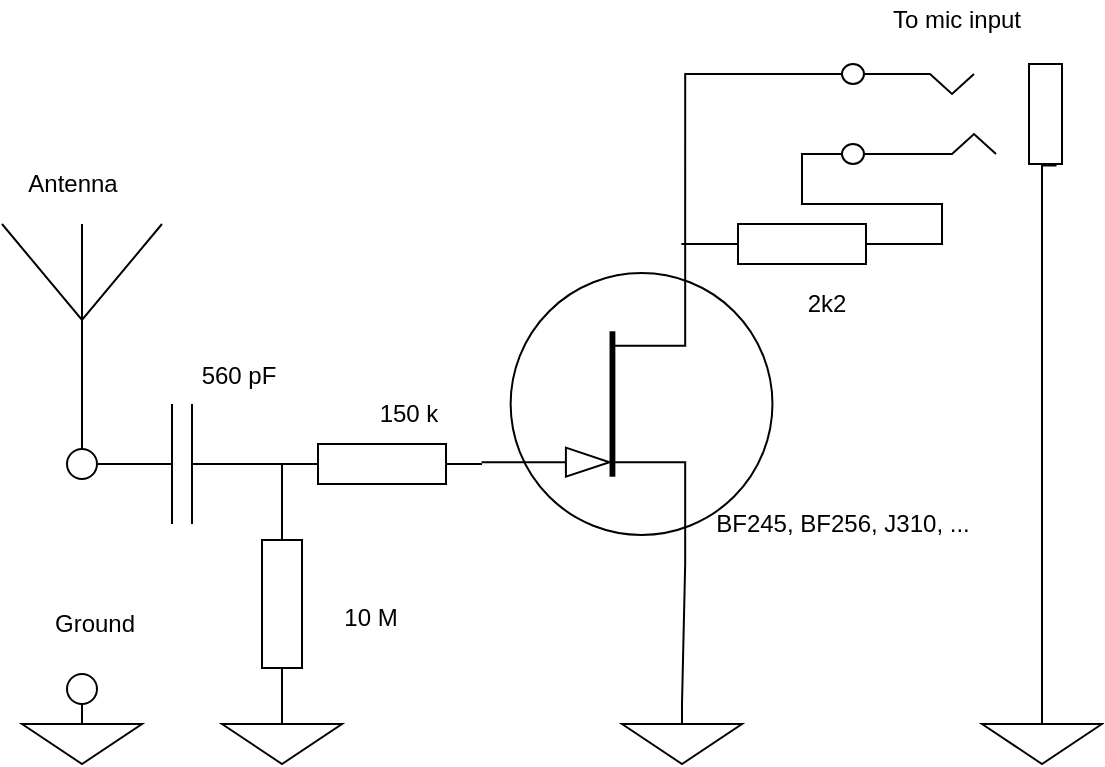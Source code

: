 <mxfile version="12.5.8" type="device"><diagram id="_d33YjvHTJrxP_oSetMk" name="Page-1"><mxGraphModel dx="1502" dy="623" grid="1" gridSize="10" guides="1" tooltips="1" connect="1" arrows="1" fold="1" page="1" pageScale="1" pageWidth="850" pageHeight="1100" math="0" shadow="0"><root><mxCell id="0"/><mxCell id="1" parent="0"/><mxCell id="pq9K8I4cRDn31zs5IKB0-3" style="edgeStyle=orthogonalEdgeStyle;rounded=0;orthogonalLoop=1;jettySize=auto;html=1;exitX=0.7;exitY=1;exitDx=0;exitDy=0;exitPerimeter=0;entryX=0.5;entryY=0;entryDx=0;entryDy=0;entryPerimeter=0;strokeColor=none;endArrow=none;endFill=0;" edge="1" parent="1" source="pq9K8I4cRDn31zs5IKB0-1" target="pq9K8I4cRDn31zs5IKB0-2"><mxGeometry relative="1" as="geometry"/></mxCell><mxCell id="pq9K8I4cRDn31zs5IKB0-4" style="edgeStyle=none;rounded=0;orthogonalLoop=1;jettySize=auto;html=1;exitX=0.7;exitY=1;exitDx=0;exitDy=0;exitPerimeter=0;entryX=0.5;entryY=0;entryDx=0;entryDy=0;entryPerimeter=0;endArrow=none;endFill=0;" edge="1" parent="1" source="pq9K8I4cRDn31zs5IKB0-1" target="pq9K8I4cRDn31zs5IKB0-2"><mxGeometry relative="1" as="geometry"/></mxCell><mxCell id="pq9K8I4cRDn31zs5IKB0-8" style="edgeStyle=orthogonalEdgeStyle;rounded=0;orthogonalLoop=1;jettySize=auto;html=1;exitX=0.7;exitY=0;exitDx=0;exitDy=0;exitPerimeter=0;entryX=1;entryY=0.9;entryDx=0;entryDy=0;entryPerimeter=0;endArrow=none;endFill=0;" edge="1" parent="1" source="pq9K8I4cRDn31zs5IKB0-1" target="pq9K8I4cRDn31zs5IKB0-5"><mxGeometry relative="1" as="geometry"/></mxCell><mxCell id="pq9K8I4cRDn31zs5IKB0-1" value="" style="verticalLabelPosition=bottom;shadow=0;dashed=0;align=center;html=1;verticalAlign=top;shape=mxgraph.electrical.transistors.n-channel_jfet_1;" vertex="1" parent="1"><mxGeometry x="100" y="170" width="305" height="160" as="geometry"/></mxCell><mxCell id="pq9K8I4cRDn31zs5IKB0-2" value="" style="pointerEvents=1;verticalLabelPosition=bottom;shadow=0;dashed=0;align=center;html=1;verticalAlign=top;shape=mxgraph.electrical.signal_sources.signal_ground;" vertex="1" parent="1"><mxGeometry x="250" y="400" width="60" height="30" as="geometry"/></mxCell><mxCell id="pq9K8I4cRDn31zs5IKB0-15" style="edgeStyle=orthogonalEdgeStyle;rounded=0;orthogonalLoop=1;jettySize=auto;html=1;exitX=1;exitY=0.1;exitDx=0;exitDy=0;exitPerimeter=0;entryX=0;entryY=0.5;entryDx=0;entryDy=0;entryPerimeter=0;endArrow=none;endFill=0;" edge="1" parent="1" source="pq9K8I4cRDn31zs5IKB0-5" target="pq9K8I4cRDn31zs5IKB0-14"><mxGeometry relative="1" as="geometry"/></mxCell><mxCell id="pq9K8I4cRDn31zs5IKB0-5" value="" style="pointerEvents=1;verticalLabelPosition=bottom;shadow=0;dashed=0;align=center;html=1;verticalAlign=top;shape=mxgraph.electrical.miscellaneous.3_conductor_jack;rotation=-180;" vertex="1" parent="1"><mxGeometry x="360" y="80" width="110" height="50" as="geometry"/></mxCell><mxCell id="pq9K8I4cRDn31zs5IKB0-7" style="edgeStyle=orthogonalEdgeStyle;rounded=0;orthogonalLoop=1;jettySize=auto;html=1;exitX=0.5;exitY=0;exitDx=0;exitDy=0;exitPerimeter=0;entryX=0.025;entryY=-0.014;entryDx=0;entryDy=0;entryPerimeter=0;endArrow=none;endFill=0;" edge="1" parent="1" source="pq9K8I4cRDn31zs5IKB0-6" target="pq9K8I4cRDn31zs5IKB0-5"><mxGeometry relative="1" as="geometry"><Array as="points"><mxPoint x="460" y="131"/></Array></mxGeometry></mxCell><mxCell id="pq9K8I4cRDn31zs5IKB0-6" value="" style="pointerEvents=1;verticalLabelPosition=bottom;shadow=0;dashed=0;align=center;html=1;verticalAlign=top;shape=mxgraph.electrical.signal_sources.signal_ground;" vertex="1" parent="1"><mxGeometry x="430" y="400" width="60" height="30" as="geometry"/></mxCell><mxCell id="pq9K8I4cRDn31zs5IKB0-13" style="edgeStyle=orthogonalEdgeStyle;rounded=0;orthogonalLoop=1;jettySize=auto;html=1;exitX=0;exitY=0.5;exitDx=0;exitDy=0;exitPerimeter=0;entryX=1;entryY=0.5;entryDx=0;entryDy=0;entryPerimeter=0;endArrow=none;endFill=0;" edge="1" parent="1" source="pq9K8I4cRDn31zs5IKB0-9" target="pq9K8I4cRDn31zs5IKB0-10"><mxGeometry relative="1" as="geometry"/></mxCell><mxCell id="pq9K8I4cRDn31zs5IKB0-9" value="" style="pointerEvents=1;verticalLabelPosition=bottom;shadow=0;dashed=0;align=center;html=1;verticalAlign=top;shape=mxgraph.electrical.resistors.resistor_1;" vertex="1" parent="1"><mxGeometry x="80" y="270" width="100" height="20" as="geometry"/></mxCell><mxCell id="pq9K8I4cRDn31zs5IKB0-10" value="" style="pointerEvents=1;verticalLabelPosition=bottom;shadow=0;dashed=0;align=center;html=1;verticalAlign=top;shape=mxgraph.electrical.resistors.resistor_1;rotation=-90;" vertex="1" parent="1"><mxGeometry x="30" y="340" width="100" height="20" as="geometry"/></mxCell><mxCell id="pq9K8I4cRDn31zs5IKB0-11" value="" style="pointerEvents=1;verticalLabelPosition=bottom;shadow=0;dashed=0;align=center;html=1;verticalAlign=top;shape=mxgraph.electrical.signal_sources.signal_ground;" vertex="1" parent="1"><mxGeometry x="50" y="400" width="60" height="30" as="geometry"/></mxCell><mxCell id="pq9K8I4cRDn31zs5IKB0-16" style="edgeStyle=orthogonalEdgeStyle;rounded=0;orthogonalLoop=1;jettySize=auto;html=1;exitX=1;exitY=0.5;exitDx=0;exitDy=0;exitPerimeter=0;endArrow=none;endFill=0;" edge="1" parent="1" source="pq9K8I4cRDn31zs5IKB0-14"><mxGeometry relative="1" as="geometry"><mxPoint x="279.667" y="170.333" as="targetPoint"/></mxGeometry></mxCell><mxCell id="pq9K8I4cRDn31zs5IKB0-14" value="" style="pointerEvents=1;verticalLabelPosition=bottom;shadow=0;dashed=0;align=center;html=1;verticalAlign=top;shape=mxgraph.electrical.resistors.resistor_1;rotation=-180;" vertex="1" parent="1"><mxGeometry x="290" y="160" width="100" height="20" as="geometry"/></mxCell><mxCell id="pq9K8I4cRDn31zs5IKB0-17" value="" style="pointerEvents=1;verticalLabelPosition=bottom;shadow=0;dashed=0;align=center;html=1;verticalAlign=top;shape=mxgraph.electrical.signal_sources.signal_ground;" vertex="1" parent="1"><mxGeometry x="-50" y="400" width="60" height="30" as="geometry"/></mxCell><mxCell id="pq9K8I4cRDn31zs5IKB0-18" value="" style="verticalLabelPosition=bottom;shadow=0;dashed=0;align=center;html=1;verticalAlign=top;shape=mxgraph.electrical.radio.aerial_-_antenna_1;" vertex="1" parent="1"><mxGeometry x="-60" y="160" width="80" height="120" as="geometry"/></mxCell><mxCell id="pq9K8I4cRDn31zs5IKB0-20" value="" style="pointerEvents=1;verticalLabelPosition=bottom;shadow=0;dashed=0;align=center;html=1;verticalAlign=top;shape=mxgraph.electrical.capacitors.capacitor_1;" vertex="1" parent="1"><mxGeometry x="-20" y="250" width="100" height="60" as="geometry"/></mxCell><mxCell id="pq9K8I4cRDn31zs5IKB0-21" value="" style="verticalLabelPosition=bottom;shadow=0;dashed=0;align=center;html=1;verticalAlign=top;strokeWidth=1;shape=ellipse;perimeter=ellipsePerimeter;" vertex="1" parent="1"><mxGeometry x="-27.5" y="272.5" width="15" height="15" as="geometry"/></mxCell><mxCell id="pq9K8I4cRDn31zs5IKB0-22" value="" style="verticalLabelPosition=bottom;shadow=0;dashed=0;align=center;html=1;verticalAlign=top;strokeWidth=1;shape=ellipse;perimeter=ellipsePerimeter;" vertex="1" parent="1"><mxGeometry x="-27.5" y="385" width="15" height="15" as="geometry"/></mxCell><mxCell id="pq9K8I4cRDn31zs5IKB0-23" value="BF245, BF256, J310, ..." style="text;html=1;align=center;verticalAlign=middle;resizable=0;points=[];autosize=1;" vertex="1" parent="1"><mxGeometry x="280" y="300" width="160" height="20" as="geometry"/></mxCell><mxCell id="pq9K8I4cRDn31zs5IKB0-24" value="Antenna" style="text;html=1;align=center;verticalAlign=middle;resizable=0;points=[];autosize=1;" vertex="1" parent="1"><mxGeometry x="-60" y="130" width="70" height="20" as="geometry"/></mxCell><mxCell id="pq9K8I4cRDn31zs5IKB0-25" value="Ground" style="text;html=1;align=center;verticalAlign=middle;resizable=0;points=[];autosize=1;" vertex="1" parent="1"><mxGeometry x="-44" y="350" width="60" height="20" as="geometry"/></mxCell><mxCell id="pq9K8I4cRDn31zs5IKB0-26" value="To mic input" style="text;html=1;align=center;verticalAlign=middle;resizable=0;points=[];autosize=1;" vertex="1" parent="1"><mxGeometry x="372" y="48" width="90" height="20" as="geometry"/></mxCell><mxCell id="pq9K8I4cRDn31zs5IKB0-30" value="2k2" style="text;html=1;align=center;verticalAlign=middle;resizable=0;points=[];autosize=1;" vertex="1" parent="1"><mxGeometry x="332" y="190" width="40" height="20" as="geometry"/></mxCell><mxCell id="pq9K8I4cRDn31zs5IKB0-31" value="560 pF" style="text;html=1;align=center;verticalAlign=middle;resizable=0;points=[];autosize=1;" vertex="1" parent="1"><mxGeometry x="28" y="226" width="60" height="20" as="geometry"/></mxCell><mxCell id="pq9K8I4cRDn31zs5IKB0-32" value="10 M" style="text;html=1;align=center;verticalAlign=middle;resizable=0;points=[];autosize=1;" vertex="1" parent="1"><mxGeometry x="99" y="347" width="50" height="20" as="geometry"/></mxCell><mxCell id="pq9K8I4cRDn31zs5IKB0-33" value="150 k" style="text;html=1;align=center;verticalAlign=middle;resizable=0;points=[];autosize=1;" vertex="1" parent="1"><mxGeometry x="118" y="245" width="50" height="20" as="geometry"/></mxCell></root></mxGraphModel></diagram></mxfile>